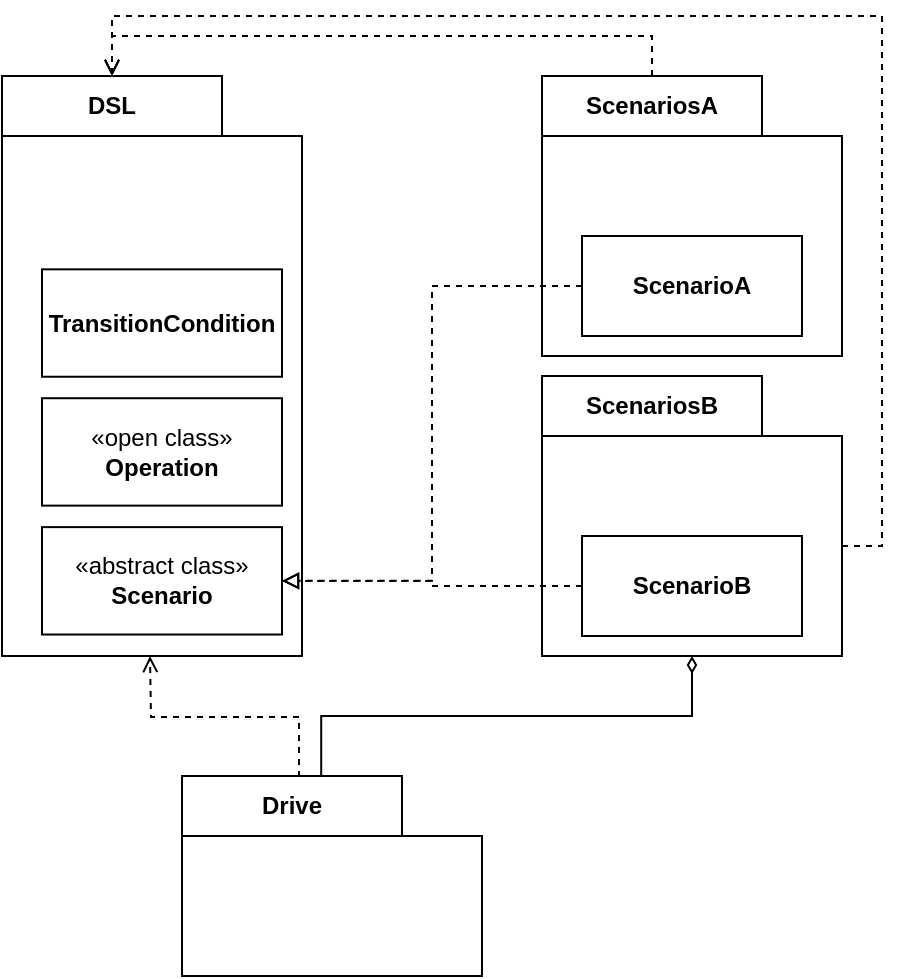 <mxfile version="22.1.11" type="device">
  <diagram name="Страница — 1" id="mR-SXOwZuPDMBiUPr4l0">
    <mxGraphModel dx="757" dy="578" grid="1" gridSize="10" guides="1" tooltips="1" connect="1" arrows="1" fold="1" page="1" pageScale="1" pageWidth="827" pageHeight="1169" math="0" shadow="0">
      <root>
        <mxCell id="0" />
        <mxCell id="1" parent="0" />
        <mxCell id="6YJe2-QJeffrfc2-Ua-x-1" value="DSL" style="shape=folder;fontStyle=1;tabWidth=110;tabHeight=30;tabPosition=left;html=1;boundedLbl=1;labelInHeader=1;container=1;collapsible=0;whiteSpace=wrap;" vertex="1" parent="1">
          <mxGeometry x="30" y="50" width="150" height="290" as="geometry" />
        </mxCell>
        <mxCell id="6YJe2-QJeffrfc2-Ua-x-2" value="" style="html=1;strokeColor=none;resizeWidth=1;resizeHeight=1;fillColor=none;part=1;connectable=0;allowArrows=0;deletable=0;whiteSpace=wrap;" vertex="1" parent="6YJe2-QJeffrfc2-Ua-x-1">
          <mxGeometry width="150" height="203.0" relative="1" as="geometry">
            <mxPoint y="30" as="offset" />
          </mxGeometry>
        </mxCell>
        <mxCell id="6YJe2-QJeffrfc2-Ua-x-7" value="«abstract class»&lt;br&gt;&lt;b&gt;Scenario&lt;/b&gt;" style="html=1;whiteSpace=wrap;" vertex="1" parent="6YJe2-QJeffrfc2-Ua-x-1">
          <mxGeometry x="20" y="225.56" width="120" height="53.7" as="geometry" />
        </mxCell>
        <mxCell id="6YJe2-QJeffrfc2-Ua-x-8" value="«open class»&lt;br&gt;&lt;b&gt;Operation&lt;/b&gt;" style="html=1;whiteSpace=wrap;" vertex="1" parent="6YJe2-QJeffrfc2-Ua-x-1">
          <mxGeometry x="20" y="161.11" width="120" height="53.7" as="geometry" />
        </mxCell>
        <mxCell id="6YJe2-QJeffrfc2-Ua-x-10" value="&lt;b&gt;TransitionCondition&lt;/b&gt;" style="html=1;whiteSpace=wrap;" vertex="1" parent="6YJe2-QJeffrfc2-Ua-x-1">
          <mxGeometry x="20" y="96.67" width="120" height="53.7" as="geometry" />
        </mxCell>
        <mxCell id="6YJe2-QJeffrfc2-Ua-x-3" value="ScenariosA" style="shape=folder;fontStyle=1;tabWidth=110;tabHeight=30;tabPosition=left;html=1;boundedLbl=1;labelInHeader=1;container=1;collapsible=0;whiteSpace=wrap;" vertex="1" parent="1">
          <mxGeometry x="300" y="50" width="150" height="140" as="geometry" />
        </mxCell>
        <mxCell id="6YJe2-QJeffrfc2-Ua-x-4" value="" style="html=1;strokeColor=none;resizeWidth=1;resizeHeight=1;fillColor=none;part=1;connectable=0;allowArrows=0;deletable=0;whiteSpace=wrap;" vertex="1" parent="6YJe2-QJeffrfc2-Ua-x-3">
          <mxGeometry width="150" height="98" relative="1" as="geometry">
            <mxPoint y="30" as="offset" />
          </mxGeometry>
        </mxCell>
        <mxCell id="6YJe2-QJeffrfc2-Ua-x-18" value="&lt;b&gt;ScenarioA&lt;br&gt;&lt;/b&gt;" style="html=1;whiteSpace=wrap;" vertex="1" parent="6YJe2-QJeffrfc2-Ua-x-3">
          <mxGeometry x="20" y="80" width="110" height="50" as="geometry" />
        </mxCell>
        <mxCell id="6YJe2-QJeffrfc2-Ua-x-5" value="Drive" style="shape=folder;fontStyle=1;tabWidth=110;tabHeight=30;tabPosition=left;html=1;boundedLbl=1;labelInHeader=1;container=1;collapsible=0;whiteSpace=wrap;" vertex="1" parent="1">
          <mxGeometry x="120" y="400" width="150" height="100" as="geometry" />
        </mxCell>
        <mxCell id="6YJe2-QJeffrfc2-Ua-x-6" value="" style="html=1;strokeColor=none;resizeWidth=1;resizeHeight=1;fillColor=none;part=1;connectable=0;allowArrows=0;deletable=0;whiteSpace=wrap;" vertex="1" parent="6YJe2-QJeffrfc2-Ua-x-5">
          <mxGeometry width="150" height="70" relative="1" as="geometry">
            <mxPoint y="30" as="offset" />
          </mxGeometry>
        </mxCell>
        <mxCell id="6YJe2-QJeffrfc2-Ua-x-11" value="ScenariosB" style="shape=folder;fontStyle=1;tabWidth=110;tabHeight=30;tabPosition=left;html=1;boundedLbl=1;labelInHeader=1;container=1;collapsible=0;whiteSpace=wrap;" vertex="1" parent="1">
          <mxGeometry x="300" y="200" width="150" height="140" as="geometry" />
        </mxCell>
        <mxCell id="6YJe2-QJeffrfc2-Ua-x-12" value="" style="html=1;strokeColor=none;resizeWidth=1;resizeHeight=1;fillColor=none;part=1;connectable=0;allowArrows=0;deletable=0;whiteSpace=wrap;" vertex="1" parent="6YJe2-QJeffrfc2-Ua-x-11">
          <mxGeometry width="150" height="98" relative="1" as="geometry">
            <mxPoint y="30" as="offset" />
          </mxGeometry>
        </mxCell>
        <mxCell id="6YJe2-QJeffrfc2-Ua-x-17" value="&lt;b&gt;ScenarioB&lt;/b&gt;" style="html=1;whiteSpace=wrap;" vertex="1" parent="6YJe2-QJeffrfc2-Ua-x-11">
          <mxGeometry x="20" y="80" width="110" height="50" as="geometry" />
        </mxCell>
        <mxCell id="6YJe2-QJeffrfc2-Ua-x-14" style="edgeStyle=orthogonalEdgeStyle;rounded=0;orthogonalLoop=1;jettySize=auto;html=1;exitX=0.39;exitY=0.005;exitDx=0;exitDy=0;exitPerimeter=0;entryX=0.46;entryY=1.01;entryDx=0;entryDy=0;entryPerimeter=0;dashed=1;endArrow=open;endFill=0;" edge="1" parent="1" source="6YJe2-QJeffrfc2-Ua-x-5">
          <mxGeometry relative="1" as="geometry">
            <mxPoint x="180" y="397.1" as="sourcePoint" />
            <mxPoint x="104" y="340.0" as="targetPoint" />
          </mxGeometry>
        </mxCell>
        <mxCell id="6YJe2-QJeffrfc2-Ua-x-15" style="edgeStyle=orthogonalEdgeStyle;rounded=0;orthogonalLoop=1;jettySize=auto;html=1;exitX=0;exitY=0;exitDx=55;exitDy=0;exitPerimeter=0;entryX=0;entryY=0;entryDx=55;entryDy=0;entryPerimeter=0;dashed=1;endArrow=open;endFill=0;" edge="1" parent="1" source="6YJe2-QJeffrfc2-Ua-x-3" target="6YJe2-QJeffrfc2-Ua-x-1">
          <mxGeometry relative="1" as="geometry" />
        </mxCell>
        <mxCell id="6YJe2-QJeffrfc2-Ua-x-16" style="edgeStyle=orthogonalEdgeStyle;rounded=0;orthogonalLoop=1;jettySize=auto;html=1;exitX=0;exitY=0;exitDx=150;exitDy=85;exitPerimeter=0;entryX=0;entryY=0;entryDx=55;entryDy=0;entryPerimeter=0;dashed=1;endArrow=open;endFill=0;" edge="1" parent="1" source="6YJe2-QJeffrfc2-Ua-x-11" target="6YJe2-QJeffrfc2-Ua-x-1">
          <mxGeometry relative="1" as="geometry">
            <Array as="points">
              <mxPoint x="470" y="285" />
              <mxPoint x="470" y="20" />
              <mxPoint x="85" y="20" />
            </Array>
          </mxGeometry>
        </mxCell>
        <mxCell id="6YJe2-QJeffrfc2-Ua-x-19" style="edgeStyle=orthogonalEdgeStyle;rounded=0;orthogonalLoop=1;jettySize=auto;html=1;exitX=0;exitY=0.5;exitDx=0;exitDy=0;dashed=1;endArrow=block;endFill=0;" edge="1" parent="1" source="6YJe2-QJeffrfc2-Ua-x-17" target="6YJe2-QJeffrfc2-Ua-x-7">
          <mxGeometry relative="1" as="geometry" />
        </mxCell>
        <mxCell id="6YJe2-QJeffrfc2-Ua-x-20" style="edgeStyle=orthogonalEdgeStyle;rounded=0;orthogonalLoop=1;jettySize=auto;html=1;exitX=0;exitY=0.5;exitDx=0;exitDy=0;entryX=1;entryY=0.5;entryDx=0;entryDy=0;dashed=1;endArrow=block;endFill=0;" edge="1" parent="1" source="6YJe2-QJeffrfc2-Ua-x-18" target="6YJe2-QJeffrfc2-Ua-x-7">
          <mxGeometry relative="1" as="geometry" />
        </mxCell>
        <mxCell id="6YJe2-QJeffrfc2-Ua-x-21" style="edgeStyle=orthogonalEdgeStyle;rounded=0;orthogonalLoop=1;jettySize=auto;html=1;exitX=0.464;exitY=-0.001;exitDx=0;exitDy=0;exitPerimeter=0;entryX=0.5;entryY=1;entryDx=0;entryDy=0;entryPerimeter=0;endArrow=diamondThin;endFill=0;" edge="1" parent="1" source="6YJe2-QJeffrfc2-Ua-x-5" target="6YJe2-QJeffrfc2-Ua-x-11">
          <mxGeometry relative="1" as="geometry" />
        </mxCell>
      </root>
    </mxGraphModel>
  </diagram>
</mxfile>
